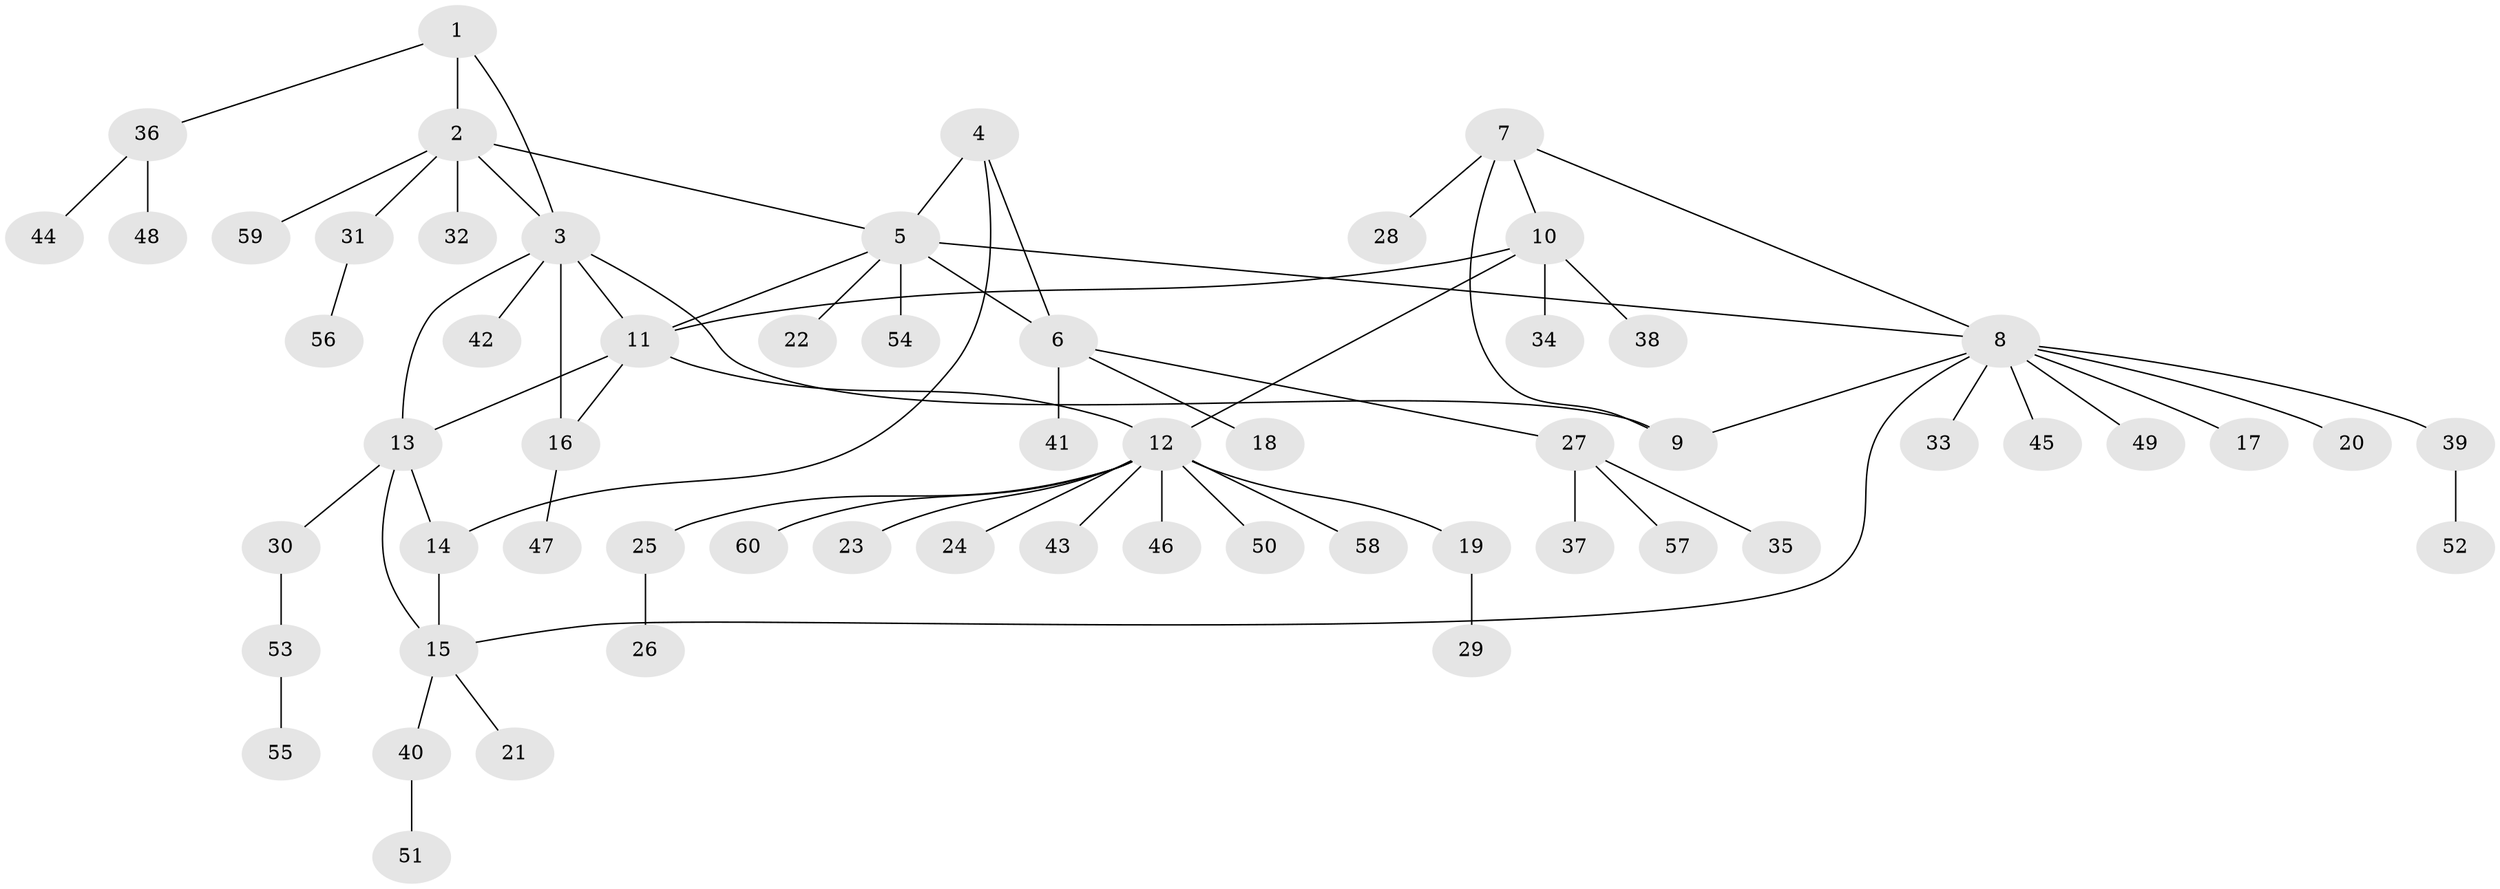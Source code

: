 // coarse degree distribution, {6: 0.046511627906976744, 5: 0.046511627906976744, 3: 0.046511627906976744, 11: 0.023255813953488372, 4: 0.046511627906976744, 10: 0.046511627906976744, 2: 0.06976744186046512, 1: 0.6744186046511628}
// Generated by graph-tools (version 1.1) at 2025/24/03/03/25 07:24:17]
// undirected, 60 vertices, 71 edges
graph export_dot {
graph [start="1"]
  node [color=gray90,style=filled];
  1;
  2;
  3;
  4;
  5;
  6;
  7;
  8;
  9;
  10;
  11;
  12;
  13;
  14;
  15;
  16;
  17;
  18;
  19;
  20;
  21;
  22;
  23;
  24;
  25;
  26;
  27;
  28;
  29;
  30;
  31;
  32;
  33;
  34;
  35;
  36;
  37;
  38;
  39;
  40;
  41;
  42;
  43;
  44;
  45;
  46;
  47;
  48;
  49;
  50;
  51;
  52;
  53;
  54;
  55;
  56;
  57;
  58;
  59;
  60;
  1 -- 2;
  1 -- 3;
  1 -- 36;
  2 -- 3;
  2 -- 5;
  2 -- 31;
  2 -- 32;
  2 -- 59;
  3 -- 9;
  3 -- 11;
  3 -- 13;
  3 -- 16;
  3 -- 42;
  4 -- 5;
  4 -- 6;
  4 -- 14;
  5 -- 6;
  5 -- 8;
  5 -- 11;
  5 -- 22;
  5 -- 54;
  6 -- 18;
  6 -- 27;
  6 -- 41;
  7 -- 8;
  7 -- 9;
  7 -- 10;
  7 -- 28;
  8 -- 9;
  8 -- 15;
  8 -- 17;
  8 -- 20;
  8 -- 33;
  8 -- 39;
  8 -- 45;
  8 -- 49;
  10 -- 11;
  10 -- 12;
  10 -- 34;
  10 -- 38;
  11 -- 12;
  11 -- 13;
  11 -- 16;
  12 -- 19;
  12 -- 23;
  12 -- 24;
  12 -- 25;
  12 -- 43;
  12 -- 46;
  12 -- 50;
  12 -- 58;
  12 -- 60;
  13 -- 14;
  13 -- 15;
  13 -- 30;
  14 -- 15;
  15 -- 21;
  15 -- 40;
  16 -- 47;
  19 -- 29;
  25 -- 26;
  27 -- 35;
  27 -- 37;
  27 -- 57;
  30 -- 53;
  31 -- 56;
  36 -- 44;
  36 -- 48;
  39 -- 52;
  40 -- 51;
  53 -- 55;
}
